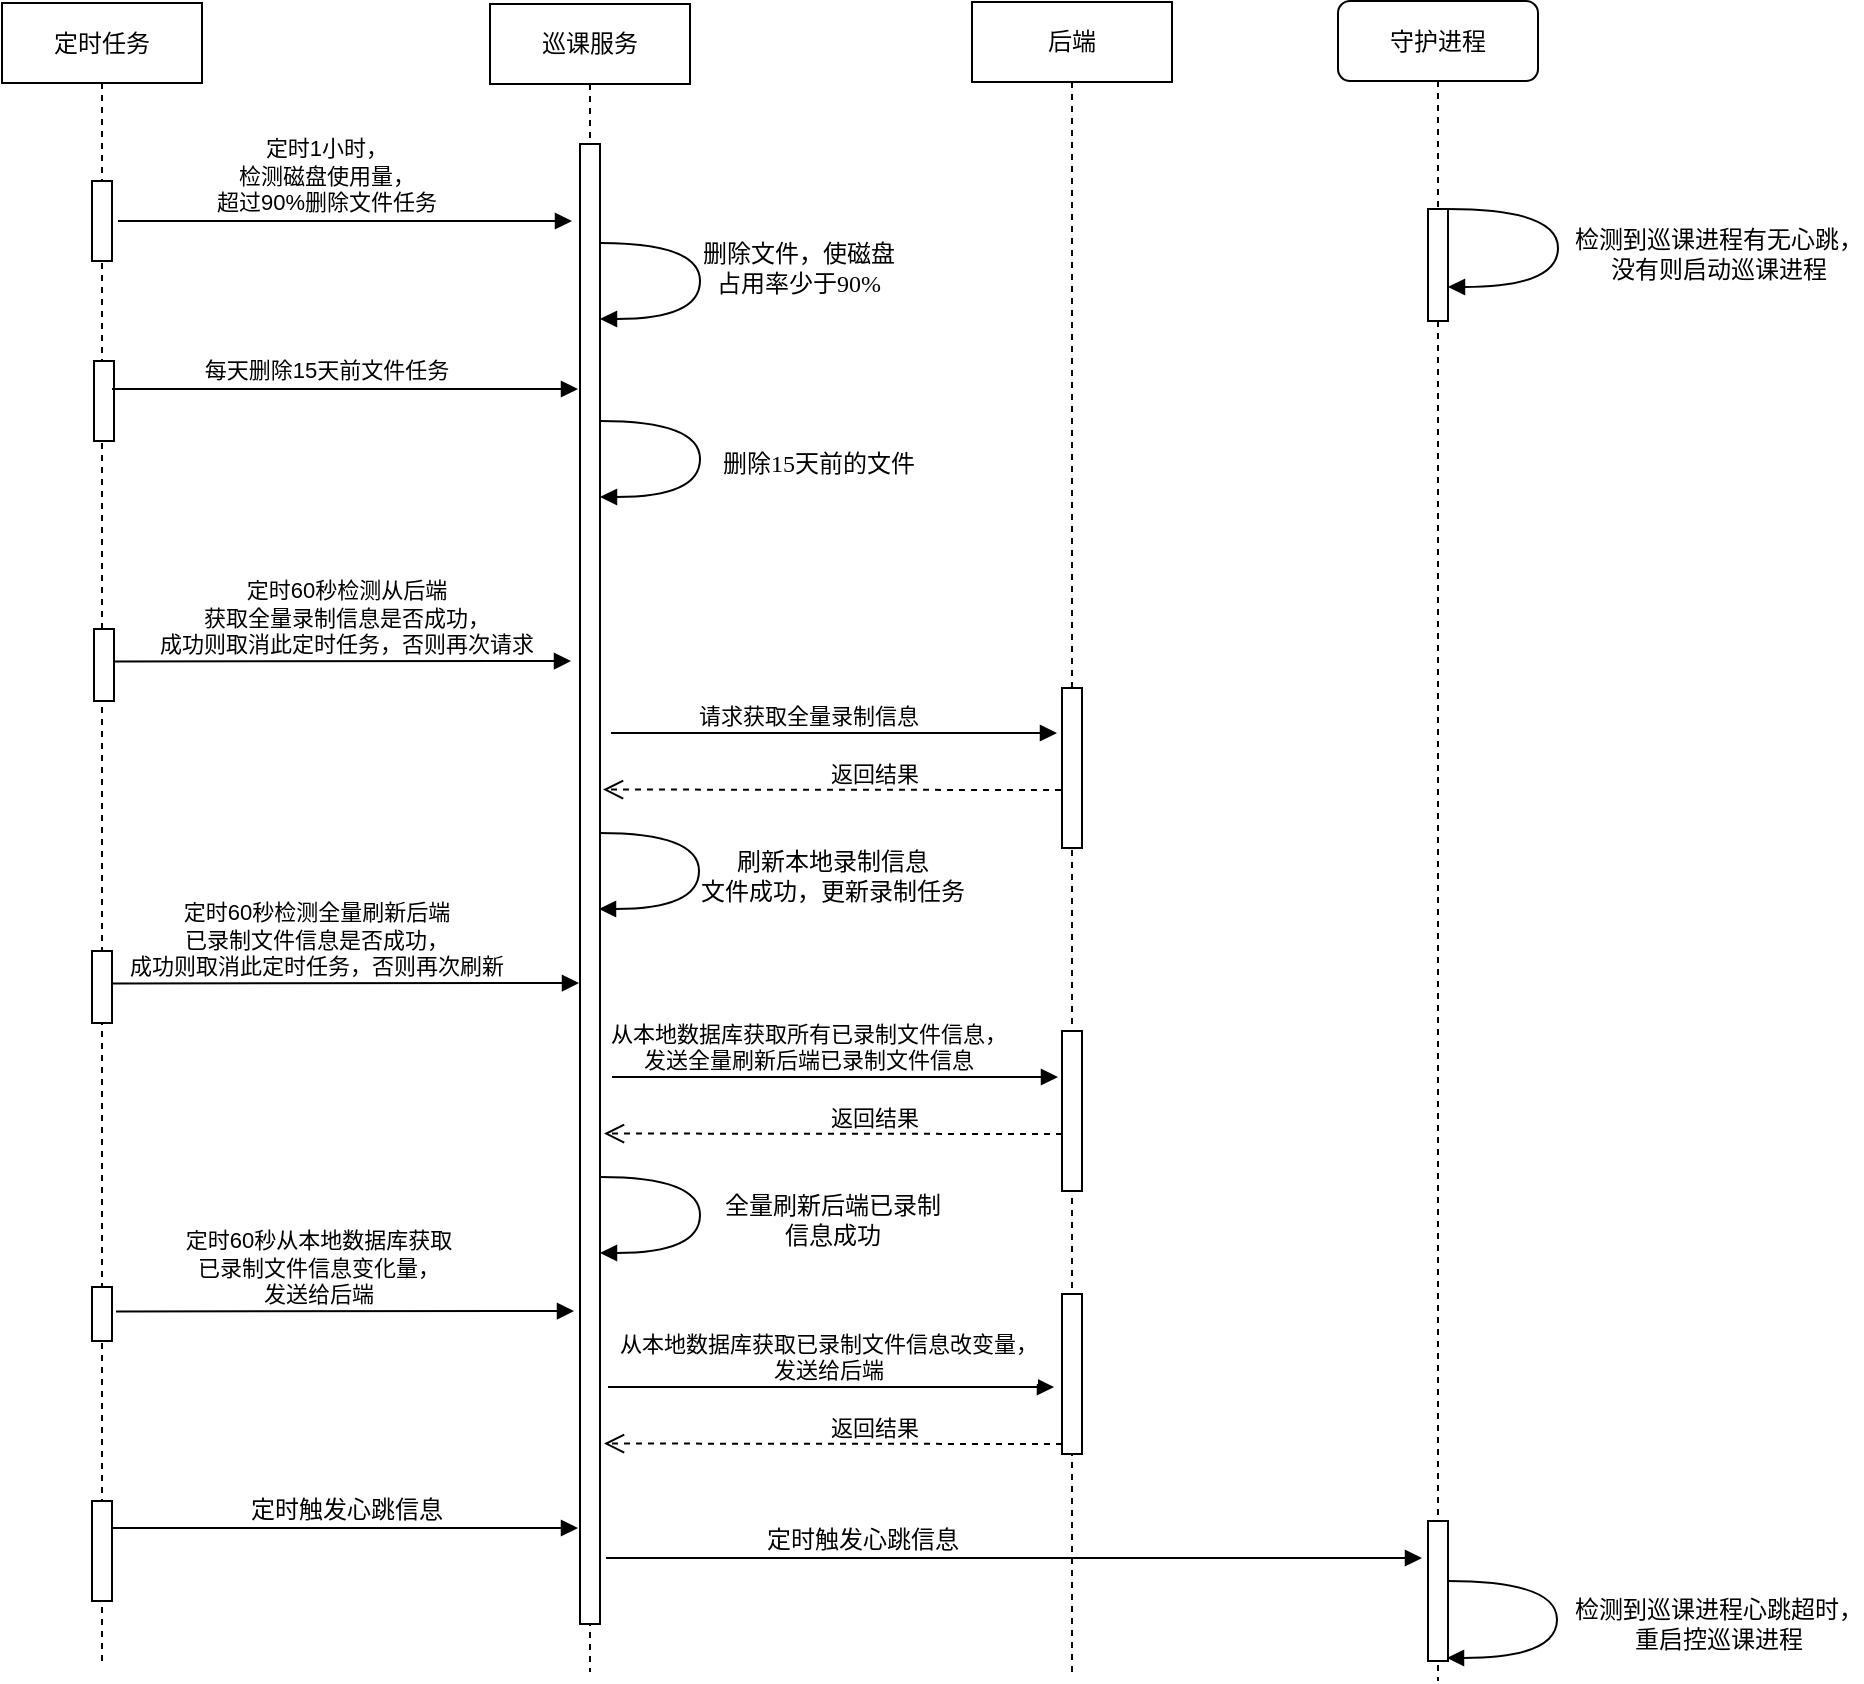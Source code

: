 <mxfile version="10.7.1" type="github"><diagram name="Page-1" id="13e1069c-82ec-6db2-03f1-153e76fe0fe0"><mxGraphModel dx="1362" dy="3193" grid="1" gridSize="10" guides="1" tooltips="1" connect="1" arrows="1" fold="1" page="1" pageScale="1" pageWidth="1100" pageHeight="850" background="#ffffff" math="0" shadow="0"><root><mxCell id="0"/><mxCell id="1" parent="0"/><mxCell id="mrcYyzupF4MPomptu69P-3" value="巡课服务" style="shape=umlLifeline;perimeter=lifelinePerimeter;whiteSpace=wrap;html=1;container=1;collapsible=0;recursiveResize=0;outlineConnect=0;" parent="1" vertex="1"><mxGeometry x="254" y="-2533" width="100" height="834" as="geometry"/></mxCell><mxCell id="mrcYyzupF4MPomptu69P-4" value="" style="html=1;points=[];perimeter=orthogonalPerimeter;" parent="mrcYyzupF4MPomptu69P-3" vertex="1"><mxGeometry x="45" y="70" width="10" height="740" as="geometry"/></mxCell><mxCell id="mrcYyzupF4MPomptu69P-5" value="定时任务" style="shape=umlLifeline;perimeter=lifelinePerimeter;whiteSpace=wrap;html=1;container=1;collapsible=0;recursiveResize=0;outlineConnect=0;" parent="1" vertex="1"><mxGeometry x="10" y="-2533.5" width="100" height="829" as="geometry"/></mxCell><mxCell id="mrcYyzupF4MPomptu69P-7" value="" style="html=1;points=[];perimeter=orthogonalPerimeter;" parent="mrcYyzupF4MPomptu69P-5" vertex="1"><mxGeometry x="46" y="313" width="10" height="36" as="geometry"/></mxCell><mxCell id="mrcYyzupF4MPomptu69P-10" value="" style="html=1;points=[];perimeter=orthogonalPerimeter;" parent="mrcYyzupF4MPomptu69P-5" vertex="1"><mxGeometry x="45" y="89" width="10" height="40" as="geometry"/></mxCell><mxCell id="mrcYyzupF4MPomptu69P-45" value="" style="html=1;points=[];perimeter=orthogonalPerimeter;" parent="mrcYyzupF4MPomptu69P-5" vertex="1"><mxGeometry x="46" y="179" width="10" height="40" as="geometry"/></mxCell><mxCell id="mrcYyzupF4MPomptu69P-35" value="" style="html=1;points=[];perimeter=orthogonalPerimeter;" parent="mrcYyzupF4MPomptu69P-5" vertex="1"><mxGeometry x="45" y="474" width="10" height="36" as="geometry"/></mxCell><mxCell id="BQ8IsQTFF4wp2aQPPh-4-22" value="" style="html=1;points=[];perimeter=orthogonalPerimeter;rounded=0;shadow=0;comic=0;labelBackgroundColor=none;strokeColor=#000000;strokeWidth=1;fillColor=#FFFFFF;fontFamily=Verdana;fontSize=12;fontColor=#000000;align=center;" vertex="1" parent="mrcYyzupF4MPomptu69P-5"><mxGeometry x="45" y="749" width="10" height="50" as="geometry"/></mxCell><mxCell id="mrcYyzupF4MPomptu69P-32" value="&lt;div&gt;定时60秒检测从后端&lt;/div&gt;&lt;div&gt;获取全量录制信息是否成功，&lt;/div&gt;&lt;div&gt;成功则取消此定时任务，否则再次请求&lt;br&gt;&lt;/div&gt;" style="html=1;verticalAlign=bottom;endArrow=block;" parent="1" edge="1"><mxGeometry x="0.018" width="80" relative="1" as="geometry"><mxPoint x="65.5" y="-2204.235" as="sourcePoint"/><mxPoint x="294.5" y="-2204.5" as="targetPoint"/><mxPoint as="offset"/></mxGeometry></mxCell><mxCell id="mrcYyzupF4MPomptu69P-44" value="&lt;div&gt;定时1小时，&lt;/div&gt;&lt;div&gt;检测磁盘使用量，&lt;/div&gt;&lt;div&gt;超过90%删除文件任务&lt;/div&gt;" style="html=1;verticalAlign=bottom;endArrow=block;" parent="1" edge="1"><mxGeometry x="-0.084" y="1" width="80" relative="1" as="geometry"><mxPoint x="68" y="-2424.5" as="sourcePoint"/><mxPoint x="295" y="-2424.5" as="targetPoint"/><mxPoint as="offset"/></mxGeometry></mxCell><mxCell id="mrcYyzupF4MPomptu69P-49" value="后端" style="shape=umlLifeline;perimeter=lifelinePerimeter;whiteSpace=wrap;html=1;container=1;collapsible=0;recursiveResize=0;outlineConnect=0;" parent="1" vertex="1"><mxGeometry x="495" y="-2534" width="100" height="835" as="geometry"/></mxCell><mxCell id="mrcYyzupF4MPomptu69P-52" value="" style="html=1;points=[];perimeter=orthogonalPerimeter;" parent="mrcYyzupF4MPomptu69P-49" vertex="1"><mxGeometry x="45" y="343" width="10" height="80" as="geometry"/></mxCell><mxCell id="BQ8IsQTFF4wp2aQPPh-4-16" value="" style="html=1;points=[];perimeter=orthogonalPerimeter;" vertex="1" parent="mrcYyzupF4MPomptu69P-49"><mxGeometry x="45" y="646" width="10" height="80" as="geometry"/></mxCell><mxCell id="mrcYyzupF4MPomptu69P-47" value="&lt;div&gt;每天删除15天前文件任务&lt;/div&gt;" style="html=1;verticalAlign=bottom;endArrow=block;entryX=0.9;entryY=0.233;entryDx=0;entryDy=0;entryPerimeter=0;" parent="1" edge="1"><mxGeometry x="-0.084" y="1" width="80" relative="1" as="geometry"><mxPoint x="65" y="-2340.5" as="sourcePoint"/><mxPoint x="298" y="-2340.5" as="targetPoint"/><mxPoint as="offset"/></mxGeometry></mxCell><mxCell id="mrcYyzupF4MPomptu69P-50" value="&lt;div&gt;定时60秒检测全量刷新后端&lt;/div&gt;&lt;div&gt;已录制文件信息是否成功，&lt;/div&gt;&lt;div&gt;成功则取消此定时任务，否则再次刷新&lt;br&gt;&lt;/div&gt;" style="html=1;verticalAlign=bottom;endArrow=block;" parent="1" edge="1"><mxGeometry x="-0.12" width="80" relative="1" as="geometry"><mxPoint x="64.5" y="-2043.235" as="sourcePoint"/><mxPoint x="298.5" y="-2043.5" as="targetPoint"/><mxPoint as="offset"/></mxGeometry></mxCell><mxCell id="BQ8IsQTFF4wp2aQPPh-4-1" value="请求获取全量录制信息" style="html=1;verticalAlign=bottom;endArrow=block;" edge="1" parent="1"><mxGeometry x="-0.12" width="80" relative="1" as="geometry"><mxPoint x="314.5" y="-2168.5" as="sourcePoint"/><mxPoint x="537.5" y="-2168.5" as="targetPoint"/><mxPoint as="offset"/></mxGeometry></mxCell><mxCell id="BQ8IsQTFF4wp2aQPPh-4-2" value="返回结果" style="html=1;verticalAlign=bottom;endArrow=open;dashed=1;endSize=8;" edge="1" parent="1"><mxGeometry x="-0.184" y="1" relative="1" as="geometry"><mxPoint x="539.5" y="-2140" as="sourcePoint"/><mxPoint x="310.5" y="-2140.235" as="targetPoint"/><Array as="points"/><mxPoint as="offset"/></mxGeometry></mxCell><mxCell id="BQ8IsQTFF4wp2aQPPh-4-3" value="&lt;div&gt;刷新本地录制信息&lt;/div&gt;&lt;div&gt;文件成功，更新录制任务&lt;/div&gt;" style="html=1;verticalAlign=bottom;endArrow=block;labelBackgroundColor=none;fontFamily=Verdana;fontSize=12;elbow=vertical;edgeStyle=orthogonalEdgeStyle;curved=1;entryX=1;entryY=0.286;entryPerimeter=0;" edge="1" parent="1"><mxGeometry x="0.275" y="-66" relative="1" as="geometry"><mxPoint x="308.5" y="-2118.5" as="sourcePoint"/><mxPoint x="308.5" y="-2080.5" as="targetPoint"/><Array as="points"><mxPoint x="358.5" y="-2118.735"/><mxPoint x="358.5" y="-2080.735"/></Array><mxPoint x="66" y="66" as="offset"/></mxGeometry></mxCell><mxCell id="BQ8IsQTFF4wp2aQPPh-4-7" value="" style="html=1;points=[];perimeter=orthogonalPerimeter;" vertex="1" parent="1"><mxGeometry x="540" y="-2019.5" width="10" height="80" as="geometry"/></mxCell><mxCell id="BQ8IsQTFF4wp2aQPPh-4-8" value="&lt;div&gt;从本地数据库获取所有已录制文件信息，&lt;/div&gt;&lt;div&gt;发送全量刷新后端已录制文件信息&lt;/div&gt;" style="html=1;verticalAlign=bottom;endArrow=block;" edge="1" parent="1"><mxGeometry x="-0.12" width="80" relative="1" as="geometry"><mxPoint x="315" y="-1996.5" as="sourcePoint"/><mxPoint x="538" y="-1996.5" as="targetPoint"/><mxPoint as="offset"/></mxGeometry></mxCell><mxCell id="BQ8IsQTFF4wp2aQPPh-4-9" value="返回结果" style="html=1;verticalAlign=bottom;endArrow=open;dashed=1;endSize=8;" edge="1" parent="1"><mxGeometry x="-0.184" y="1" relative="1" as="geometry"><mxPoint x="540" y="-1968" as="sourcePoint"/><mxPoint x="311" y="-1968.235" as="targetPoint"/><Array as="points"/><mxPoint as="offset"/></mxGeometry></mxCell><mxCell id="BQ8IsQTFF4wp2aQPPh-4-10" value="&lt;div&gt;全量刷新后端已录制&lt;/div&gt;&lt;div&gt;信息成功&lt;/div&gt;" style="html=1;verticalAlign=bottom;endArrow=block;labelBackgroundColor=none;fontFamily=Verdana;fontSize=12;elbow=vertical;edgeStyle=orthogonalEdgeStyle;curved=1;entryX=1;entryY=0.286;entryPerimeter=0;" edge="1" parent="1"><mxGeometry x="0.275" y="-66" relative="1" as="geometry"><mxPoint x="309" y="-1946.5" as="sourcePoint"/><mxPoint x="309" y="-1908.5" as="targetPoint"/><Array as="points"><mxPoint x="359" y="-1946.735"/><mxPoint x="359" y="-1908.735"/></Array><mxPoint x="66" y="66" as="offset"/></mxGeometry></mxCell><mxCell id="BQ8IsQTFF4wp2aQPPh-4-11" value="" style="html=1;points=[];perimeter=orthogonalPerimeter;" vertex="1" parent="1"><mxGeometry x="55" y="-1891.5" width="10" height="27" as="geometry"/></mxCell><mxCell id="BQ8IsQTFF4wp2aQPPh-4-13" value="&lt;div&gt;定时60秒从本地数据库获取&lt;/div&gt;&lt;div&gt;已录制文件信息变化量，&lt;/div&gt;&lt;div&gt;发送给后端&lt;br&gt;&lt;/div&gt;" style="html=1;verticalAlign=bottom;endArrow=block;" edge="1" parent="1"><mxGeometry x="-0.12" width="80" relative="1" as="geometry"><mxPoint x="67" y="-1879.235" as="sourcePoint"/><mxPoint x="296" y="-1879.5" as="targetPoint"/><mxPoint as="offset"/></mxGeometry></mxCell><mxCell id="BQ8IsQTFF4wp2aQPPh-4-14" value="&lt;div&gt;删除文件，使磁盘&lt;/div&gt;&lt;div&gt;占用率少于90%&lt;/div&gt;" style="html=1;verticalAlign=bottom;endArrow=block;labelBackgroundColor=none;fontFamily=Verdana;fontSize=12;elbow=vertical;edgeStyle=orthogonalEdgeStyle;curved=1;entryX=1;entryY=0.286;entryPerimeter=0;" edge="1" parent="1"><mxGeometry x="0.275" y="-50" relative="1" as="geometry"><mxPoint x="309" y="-2413.5" as="sourcePoint"/><mxPoint x="309" y="-2375.5" as="targetPoint"/><Array as="points"><mxPoint x="359" y="-2413.735"/><mxPoint x="359" y="-2375.735"/></Array><mxPoint x="49" y="41" as="offset"/></mxGeometry></mxCell><mxCell id="BQ8IsQTFF4wp2aQPPh-4-15" value="删除15天前的文件" style="html=1;verticalAlign=bottom;endArrow=block;labelBackgroundColor=none;fontFamily=Verdana;fontSize=12;elbow=vertical;edgeStyle=orthogonalEdgeStyle;curved=1;entryX=1;entryY=0.286;entryPerimeter=0;" edge="1" parent="1"><mxGeometry x="0.275" y="-60" relative="1" as="geometry"><mxPoint x="309" y="-2324.5" as="sourcePoint"/><mxPoint x="309" y="-2286.5" as="targetPoint"/><Array as="points"><mxPoint x="359" y="-2324.735"/><mxPoint x="359" y="-2286.735"/></Array><mxPoint x="59" y="52" as="offset"/></mxGeometry></mxCell><mxCell id="BQ8IsQTFF4wp2aQPPh-4-19" value="&lt;div&gt;从本地数据库获取已录制文件信息改变量，&lt;/div&gt;&lt;div&gt;发送给后端&lt;/div&gt;" style="html=1;verticalAlign=bottom;endArrow=block;" edge="1" parent="1"><mxGeometry x="-0.013" width="80" relative="1" as="geometry"><mxPoint x="313" y="-1841.5" as="sourcePoint"/><mxPoint x="536" y="-1841.5" as="targetPoint"/><mxPoint as="offset"/></mxGeometry></mxCell><mxCell id="BQ8IsQTFF4wp2aQPPh-4-20" value="返回结果" style="html=1;verticalAlign=bottom;endArrow=open;dashed=1;endSize=8;" edge="1" parent="1"><mxGeometry x="-0.184" y="1" relative="1" as="geometry"><mxPoint x="540" y="-1813" as="sourcePoint"/><mxPoint x="311" y="-1813.235" as="targetPoint"/><Array as="points"/><mxPoint as="offset"/></mxGeometry></mxCell><mxCell id="BQ8IsQTFF4wp2aQPPh-4-23" value="守护进程" style="shape=umlLifeline;perimeter=lifelinePerimeter;whiteSpace=wrap;html=1;container=1;collapsible=0;recursiveResize=0;outlineConnect=0;rounded=1;shadow=0;comic=0;labelBackgroundColor=none;strokeColor=#000000;strokeWidth=1;fillColor=#FFFFFF;fontFamily=Verdana;fontSize=12;fontColor=#000000;align=center;" vertex="1" parent="1"><mxGeometry x="678" y="-2534.5" width="100" height="840" as="geometry"/></mxCell><mxCell id="BQ8IsQTFF4wp2aQPPh-4-24" value="" style="html=1;points=[];perimeter=orthogonalPerimeter;rounded=0;shadow=0;comic=0;labelBackgroundColor=none;strokeColor=#000000;strokeWidth=1;fillColor=#FFFFFF;fontFamily=Verdana;fontSize=12;fontColor=#000000;align=center;" vertex="1" parent="BQ8IsQTFF4wp2aQPPh-4-23"><mxGeometry x="45" y="104" width="10" height="56" as="geometry"/></mxCell><mxCell id="BQ8IsQTFF4wp2aQPPh-4-27" value="&lt;div&gt;检测到巡课进程有无心跳，&lt;/div&gt;&lt;div&gt;没有则启动巡课进程&lt;/div&gt;" style="html=1;verticalAlign=bottom;endArrow=block;labelBackgroundColor=none;fontFamily=Verdana;fontSize=12;elbow=vertical;edgeStyle=orthogonalEdgeStyle;curved=1;exitX=1;exitY=0.51;exitPerimeter=0;exitDx=0;exitDy=0;" edge="1" parent="BQ8IsQTFF4wp2aQPPh-4-23"><mxGeometry x="0.262" y="-80" relative="1" as="geometry"><mxPoint x="55" y="104" as="sourcePoint"/><mxPoint x="55" y="143" as="targetPoint"/><Array as="points"><mxPoint x="110" y="104"/><mxPoint x="110" y="143"/></Array><mxPoint x="80" y="80" as="offset"/></mxGeometry></mxCell><mxCell id="BQ8IsQTFF4wp2aQPPh-4-29" value="" style="html=1;points=[];perimeter=orthogonalPerimeter;" vertex="1" parent="BQ8IsQTFF4wp2aQPPh-4-23"><mxGeometry x="45" y="760" width="10" height="70" as="geometry"/></mxCell><mxCell id="BQ8IsQTFF4wp2aQPPh-4-28" value="定时触发心跳信息" style="html=1;verticalAlign=bottom;endArrow=block;labelBackgroundColor=none;fontFamily=Verdana;fontSize=12;edgeStyle=elbowEdgeStyle;elbow=vertical;" edge="1" parent="1"><mxGeometry relative="1" as="geometry"><mxPoint x="65" y="-1771" as="sourcePoint"/><Array as="points"><mxPoint x="70" y="-1771"/></Array><mxPoint x="298" y="-1771" as="targetPoint"/></mxGeometry></mxCell><mxCell id="BQ8IsQTFF4wp2aQPPh-4-30" value="定时触发心跳信息" style="html=1;verticalAlign=bottom;endArrow=block;labelBackgroundColor=none;fontFamily=Verdana;fontSize=12;edgeStyle=elbowEdgeStyle;elbow=vertical;" edge="1" parent="1"><mxGeometry x="-0.372" relative="1" as="geometry"><mxPoint x="312" y="-1756" as="sourcePoint"/><Array as="points"><mxPoint x="317" y="-1756"/></Array><mxPoint x="720" y="-1756" as="targetPoint"/><mxPoint as="offset"/></mxGeometry></mxCell><mxCell id="BQ8IsQTFF4wp2aQPPh-4-26" value="&lt;div&gt;检测到巡课进程心跳超时，&lt;/div&gt;&lt;div&gt;重启控巡课进程&lt;/div&gt;" style="html=1;verticalAlign=bottom;endArrow=block;labelBackgroundColor=none;fontFamily=Verdana;fontSize=12;elbow=vertical;edgeStyle=orthogonalEdgeStyle;curved=1;exitX=1;exitY=0.51;exitPerimeter=0;exitDx=0;exitDy=0;" edge="1" parent="1"><mxGeometry x="0.262" y="-80" relative="1" as="geometry"><mxPoint x="732.5" y="-1744.5" as="sourcePoint"/><mxPoint x="732.5" y="-1706" as="targetPoint"/><Array as="points"><mxPoint x="787.5" y="-1745"/><mxPoint x="787.5" y="-1706"/></Array><mxPoint x="80" y="80" as="offset"/></mxGeometry></mxCell></root></mxGraphModel></diagram></mxfile>